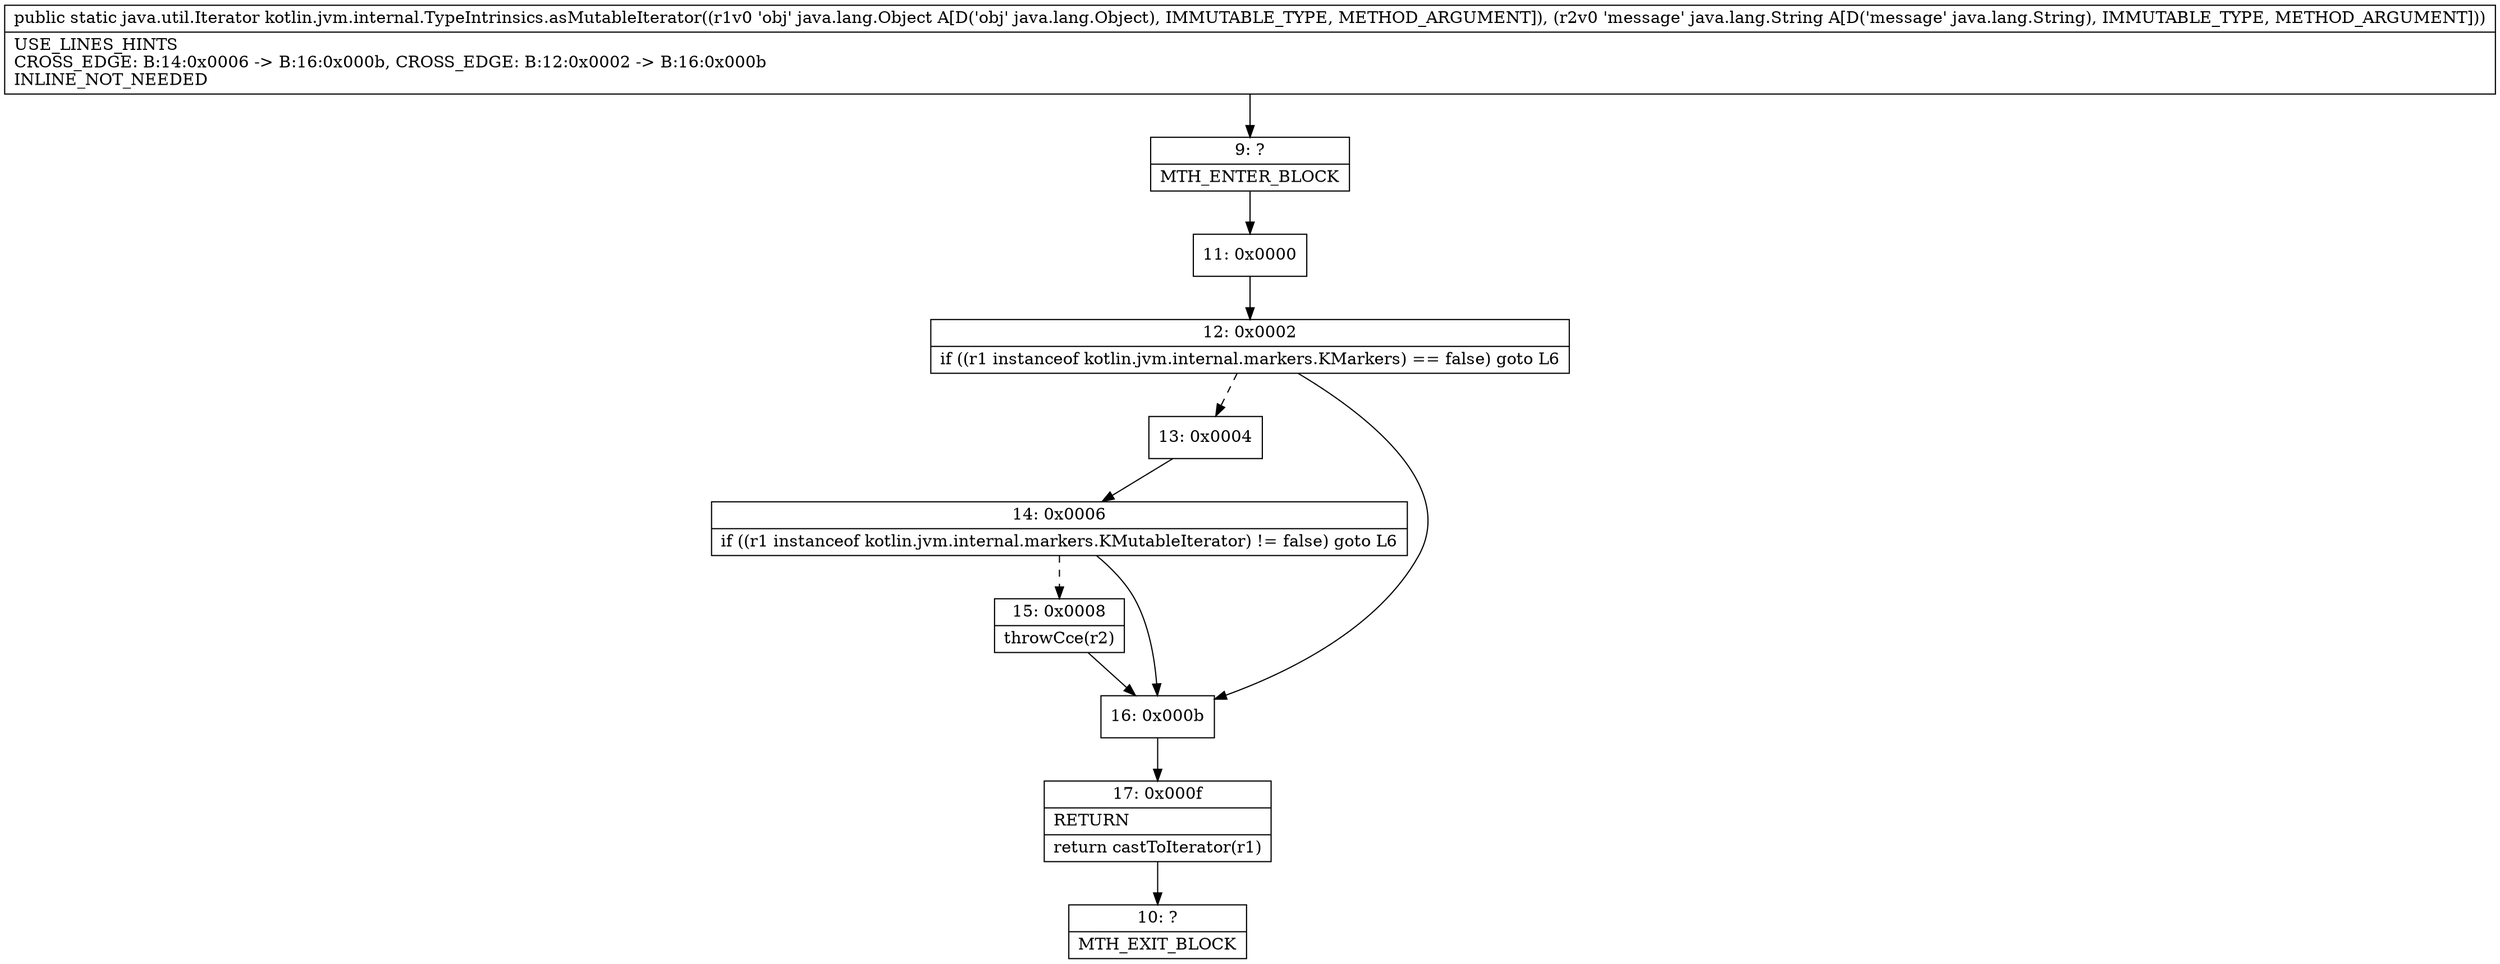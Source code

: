 digraph "CFG forkotlin.jvm.internal.TypeIntrinsics.asMutableIterator(Ljava\/lang\/Object;Ljava\/lang\/String;)Ljava\/util\/Iterator;" {
Node_9 [shape=record,label="{9\:\ ?|MTH_ENTER_BLOCK\l}"];
Node_11 [shape=record,label="{11\:\ 0x0000}"];
Node_12 [shape=record,label="{12\:\ 0x0002|if ((r1 instanceof kotlin.jvm.internal.markers.KMarkers) == false) goto L6\l}"];
Node_13 [shape=record,label="{13\:\ 0x0004}"];
Node_14 [shape=record,label="{14\:\ 0x0006|if ((r1 instanceof kotlin.jvm.internal.markers.KMutableIterator) != false) goto L6\l}"];
Node_15 [shape=record,label="{15\:\ 0x0008|throwCce(r2)\l}"];
Node_16 [shape=record,label="{16\:\ 0x000b}"];
Node_17 [shape=record,label="{17\:\ 0x000f|RETURN\l|return castToIterator(r1)\l}"];
Node_10 [shape=record,label="{10\:\ ?|MTH_EXIT_BLOCK\l}"];
MethodNode[shape=record,label="{public static java.util.Iterator kotlin.jvm.internal.TypeIntrinsics.asMutableIterator((r1v0 'obj' java.lang.Object A[D('obj' java.lang.Object), IMMUTABLE_TYPE, METHOD_ARGUMENT]), (r2v0 'message' java.lang.String A[D('message' java.lang.String), IMMUTABLE_TYPE, METHOD_ARGUMENT]))  | USE_LINES_HINTS\lCROSS_EDGE: B:14:0x0006 \-\> B:16:0x000b, CROSS_EDGE: B:12:0x0002 \-\> B:16:0x000b\lINLINE_NOT_NEEDED\l}"];
MethodNode -> Node_9;Node_9 -> Node_11;
Node_11 -> Node_12;
Node_12 -> Node_13[style=dashed];
Node_12 -> Node_16;
Node_13 -> Node_14;
Node_14 -> Node_15[style=dashed];
Node_14 -> Node_16;
Node_15 -> Node_16;
Node_16 -> Node_17;
Node_17 -> Node_10;
}

